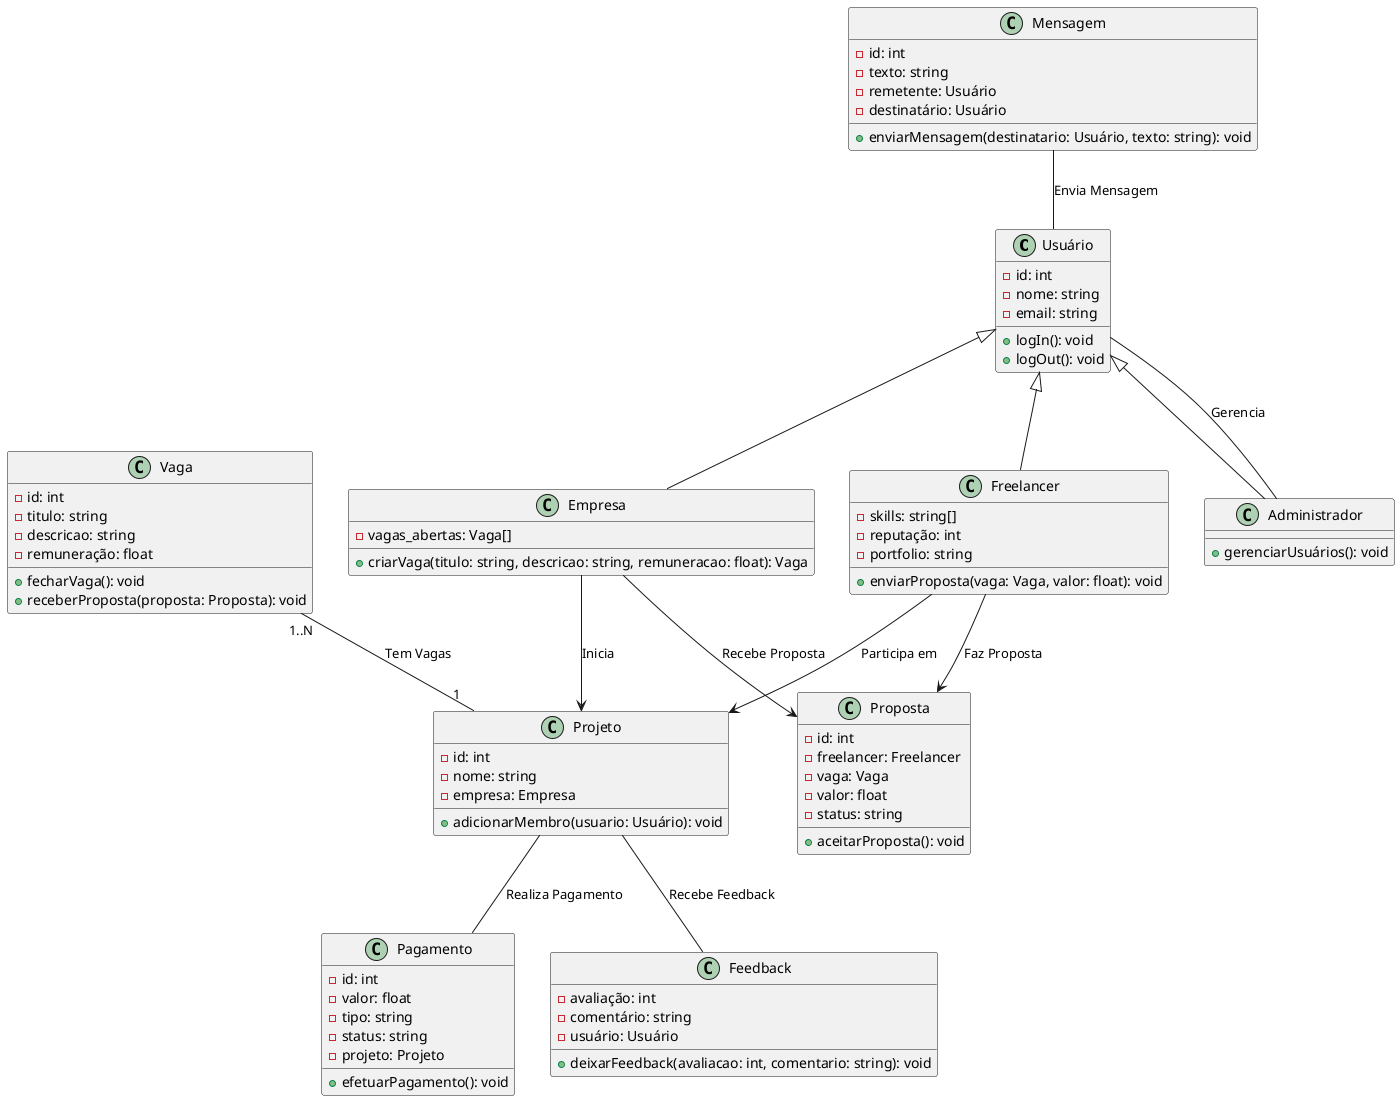 @startuml

class Usuário {
  - id: int
  - nome: string
  - email: string
  + logIn(): void
  + logOut(): void
}

class Freelancer {
  - skills: string[]
  - reputação: int
  - portfolio: string
  + enviarProposta(vaga: Vaga, valor: float): void
}

class Empresa {
  - vagas_abertas: Vaga[]
  + criarVaga(titulo: string, descricao: string, remuneracao: float): Vaga
}

class Administrador {
  + gerenciarUsuários(): void
}

class Vaga {
  - id: int
  - titulo: string
  - descricao: string
  - remuneração: float
  + fecharVaga(): void
  + receberProposta(proposta: Proposta): void
}

class Proposta {
  - id: int
  - freelancer: Freelancer
  - vaga: Vaga
  - valor: float
  - status: string
  + aceitarProposta(): void
}

class Projeto {
  - id: int
  - nome: string
  - empresa: Empresa
  + adicionarMembro(usuario: Usuário): void
}

class Pagamento {
  - id: int
  - valor: float
  - tipo: string
  - status: string
  - projeto: Projeto
  + efetuarPagamento(): void
}

class Mensagem {
  - id: int
  - texto: string
  - remetente: Usuário
  - destinatário: Usuário
  + enviarMensagem(destinatario: Usuário, texto: string): void
}

class Feedback {
  - avaliação: int
  - comentário: string
  - usuário: Usuário
  + deixarFeedback(avaliacao: int, comentario: string): void
}

Usuário <|-- Administrador
Usuário <|-- Empresa
Usuário <|-- Freelancer


Freelancer --> Proposta: Faz Proposta
Empresa --> Proposta: Recebe Proposta
Freelancer --> Projeto: Participa em
Empresa --> Projeto: Inicia
Administrador -- Usuário: Gerencia
Projeto -- Pagamento: Realiza Pagamento
Projeto -- Feedback: Recebe Feedback
Mensagem -- Usuário: Envia Mensagem
Vaga "1..N" -- "1" Projeto: Tem Vagas

@enduml